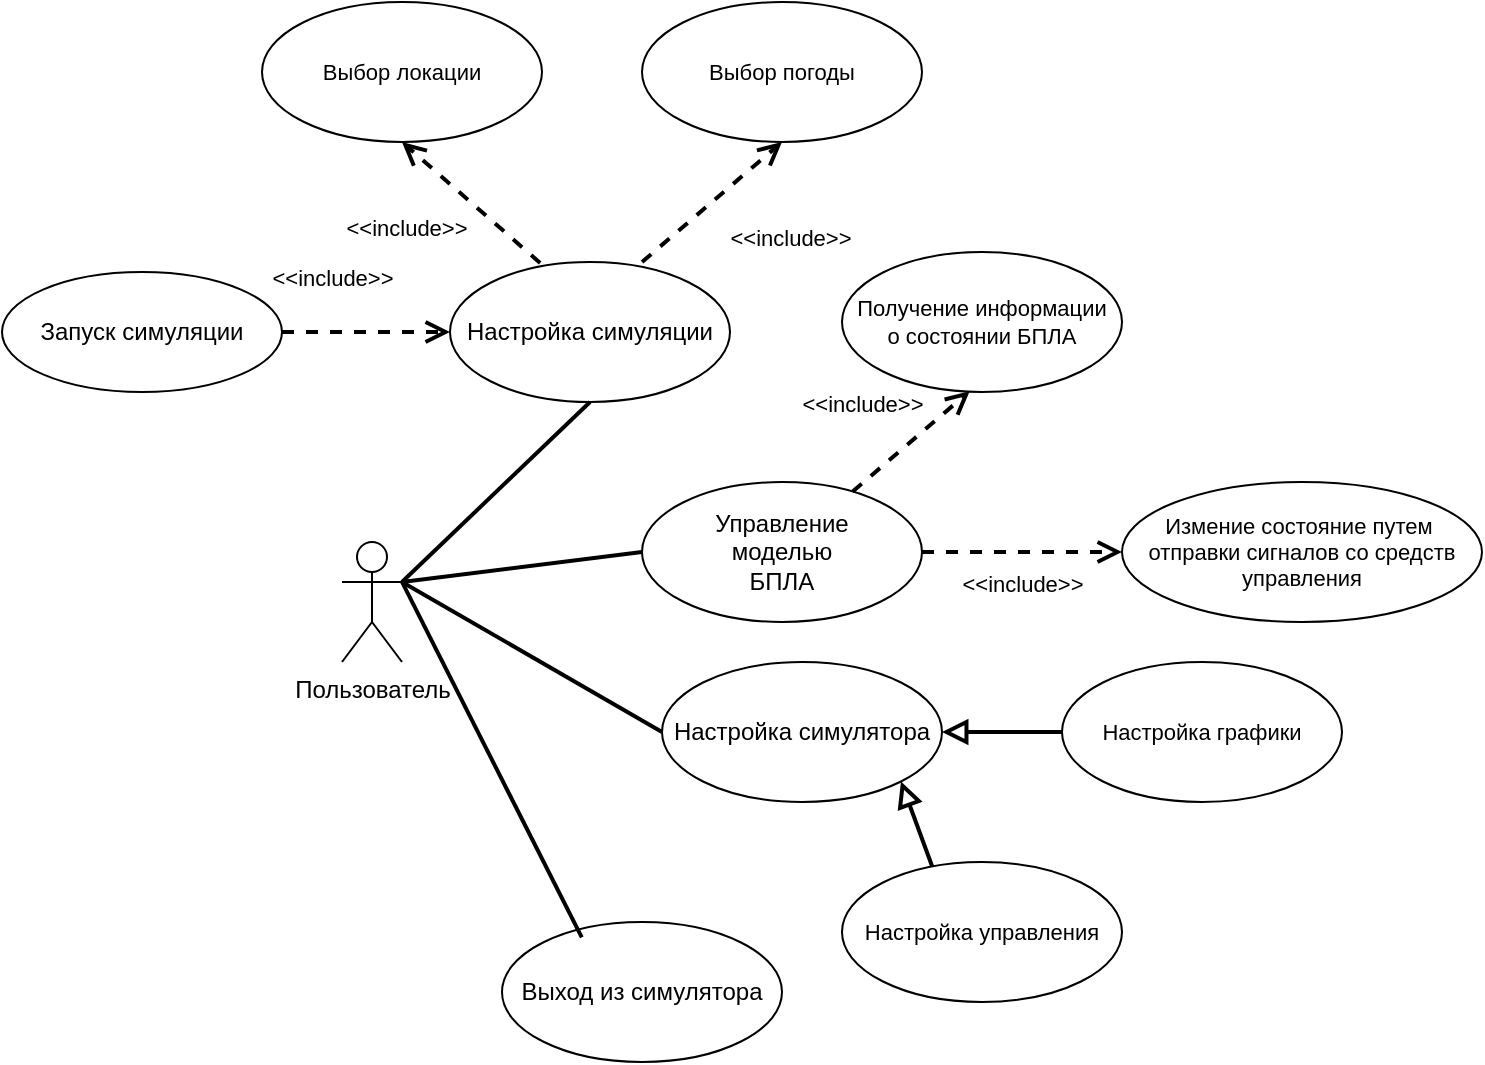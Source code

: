 <mxfile version="24.8.6">
  <diagram name="Страница — 1" id="lok2J7Q3SPJnj0PKkUWq">
    <mxGraphModel dx="2086" dy="682" grid="1" gridSize="10" guides="1" tooltips="1" connect="1" arrows="1" fold="1" page="1" pageScale="1" pageWidth="827" pageHeight="1169" math="0" shadow="0">
      <root>
        <mxCell id="0" />
        <mxCell id="1" parent="0" />
        <mxCell id="0CjZScON2FShfCgsA_2k-40" style="edgeStyle=none;shape=connector;rounded=0;orthogonalLoop=1;jettySize=auto;html=1;exitX=1;exitY=0.333;exitDx=0;exitDy=0;exitPerimeter=0;entryX=0;entryY=0.5;entryDx=0;entryDy=0;strokeColor=default;strokeWidth=2;align=center;verticalAlign=bottom;fontFamily=Helvetica;fontSize=11;fontColor=default;labelBackgroundColor=none;startArrow=none;startFill=0;endArrow=none;endFill=0;endSize=8;" edge="1" parent="1" source="0CjZScON2FShfCgsA_2k-1" target="0CjZScON2FShfCgsA_2k-32">
          <mxGeometry relative="1" as="geometry" />
        </mxCell>
        <mxCell id="0CjZScON2FShfCgsA_2k-47" style="edgeStyle=none;shape=connector;rounded=0;orthogonalLoop=1;jettySize=auto;html=1;exitX=1;exitY=0.333;exitDx=0;exitDy=0;exitPerimeter=0;entryX=0;entryY=0.5;entryDx=0;entryDy=0;strokeColor=default;strokeWidth=2;align=center;verticalAlign=bottom;fontFamily=Helvetica;fontSize=11;fontColor=default;labelBackgroundColor=none;startArrow=none;startFill=0;endArrow=none;endFill=0;endSize=8;" edge="1" parent="1" source="0CjZScON2FShfCgsA_2k-1" target="0CjZScON2FShfCgsA_2k-46">
          <mxGeometry relative="1" as="geometry" />
        </mxCell>
        <mxCell id="0CjZScON2FShfCgsA_2k-1" value="Пользователь" style="shape=umlActor;verticalLabelPosition=bottom;verticalAlign=top;html=1;" vertex="1" parent="1">
          <mxGeometry x="100" y="410" width="30" height="60" as="geometry" />
        </mxCell>
        <mxCell id="0CjZScON2FShfCgsA_2k-2" value="Настройка симуляции" style="ellipse;whiteSpace=wrap;html=1;" vertex="1" parent="1">
          <mxGeometry x="154" y="270" width="140" height="70" as="geometry" />
        </mxCell>
        <mxCell id="0CjZScON2FShfCgsA_2k-18" value="Выбор локации" style="ellipse;whiteSpace=wrap;html=1;fontFamily=Helvetica;fontSize=11;fontColor=default;labelBackgroundColor=none;" vertex="1" parent="1">
          <mxGeometry x="60" y="140" width="140" height="70" as="geometry" />
        </mxCell>
        <mxCell id="0CjZScON2FShfCgsA_2k-20" value="Выбор погоды" style="ellipse;whiteSpace=wrap;html=1;fontFamily=Helvetica;fontSize=11;fontColor=default;labelBackgroundColor=none;" vertex="1" parent="1">
          <mxGeometry x="250" y="140" width="140" height="70" as="geometry" />
        </mxCell>
        <mxCell id="0CjZScON2FShfCgsA_2k-21" value="&amp;lt;&amp;lt;include&amp;gt;&amp;gt;" style="html=1;verticalAlign=bottom;labelBackgroundColor=none;endArrow=open;endFill=0;dashed=1;rounded=0;strokeColor=default;strokeWidth=2;align=center;fontFamily=Helvetica;fontSize=11;fontColor=default;endSize=8;exitX=0.322;exitY=0.007;exitDx=0;exitDy=0;exitPerimeter=0;entryX=0.5;entryY=1;entryDx=0;entryDy=0;" edge="1" parent="1" source="0CjZScON2FShfCgsA_2k-2" target="0CjZScON2FShfCgsA_2k-18">
          <mxGeometry x="0.233" y="38" width="160" relative="1" as="geometry">
            <mxPoint x="160" y="240" as="sourcePoint" />
            <mxPoint x="320" y="240" as="targetPoint" />
            <mxPoint as="offset" />
          </mxGeometry>
        </mxCell>
        <mxCell id="0CjZScON2FShfCgsA_2k-22" value="&amp;lt;&amp;lt;include&amp;gt;&amp;gt;" style="html=1;verticalAlign=bottom;labelBackgroundColor=none;endArrow=open;endFill=0;dashed=1;rounded=0;strokeColor=default;strokeWidth=2;align=center;fontFamily=Helvetica;fontSize=11;fontColor=default;endSize=8;exitX=0.686;exitY=0;exitDx=0;exitDy=0;entryX=0.5;entryY=1;entryDx=0;entryDy=0;curved=0;exitPerimeter=0;" edge="1" parent="1" source="0CjZScON2FShfCgsA_2k-2" target="0CjZScON2FShfCgsA_2k-20">
          <mxGeometry x="0.273" y="-46" width="160" relative="1" as="geometry">
            <mxPoint x="409" y="257" as="sourcePoint" />
            <mxPoint x="240" y="180" as="targetPoint" />
            <mxPoint as="offset" />
          </mxGeometry>
        </mxCell>
        <mxCell id="0CjZScON2FShfCgsA_2k-23" value="Выход из симулятора" style="ellipse;whiteSpace=wrap;html=1;" vertex="1" parent="1">
          <mxGeometry x="180" y="600" width="140" height="70" as="geometry" />
        </mxCell>
        <mxCell id="0CjZScON2FShfCgsA_2k-24" value="" style="endArrow=none;startArrow=none;endFill=0;startFill=0;endSize=8;html=1;verticalAlign=bottom;labelBackgroundColor=none;strokeWidth=2;rounded=0;strokeColor=default;align=center;fontFamily=Helvetica;fontSize=11;fontColor=default;entryX=0.285;entryY=0.11;entryDx=0;entryDy=0;entryPerimeter=0;exitX=1;exitY=0.333;exitDx=0;exitDy=0;exitPerimeter=0;" edge="1" parent="1" source="0CjZScON2FShfCgsA_2k-1" target="0CjZScON2FShfCgsA_2k-23">
          <mxGeometry width="160" relative="1" as="geometry">
            <mxPoint x="140" y="350" as="sourcePoint" />
            <mxPoint x="303" y="258" as="targetPoint" />
          </mxGeometry>
        </mxCell>
        <mxCell id="0CjZScON2FShfCgsA_2k-26" value="Запуск симуляции" style="ellipse;whiteSpace=wrap;html=1;" vertex="1" parent="1">
          <mxGeometry x="-70" y="275" width="140" height="60" as="geometry" />
        </mxCell>
        <mxCell id="0CjZScON2FShfCgsA_2k-30" value="&amp;lt;&amp;lt;include&amp;gt;&amp;gt;" style="html=1;verticalAlign=bottom;labelBackgroundColor=none;endArrow=open;endFill=0;dashed=1;rounded=0;strokeColor=default;strokeWidth=2;align=center;fontFamily=Helvetica;fontSize=11;fontColor=default;endSize=8;entryX=0;entryY=0.5;entryDx=0;entryDy=0;exitX=1;exitY=0.5;exitDx=0;exitDy=0;" edge="1" parent="1" source="0CjZScON2FShfCgsA_2k-26" target="0CjZScON2FShfCgsA_2k-2">
          <mxGeometry x="-0.422" y="18" width="160" relative="1" as="geometry">
            <mxPoint x="70" y="350" as="sourcePoint" />
            <mxPoint x="230" y="350" as="targetPoint" />
            <mxPoint as="offset" />
          </mxGeometry>
        </mxCell>
        <mxCell id="0CjZScON2FShfCgsA_2k-32" value="Настройка симулятора" style="ellipse;whiteSpace=wrap;html=1;" vertex="1" parent="1">
          <mxGeometry x="260" y="470" width="140" height="70" as="geometry" />
        </mxCell>
        <mxCell id="0CjZScON2FShfCgsA_2k-45" style="edgeStyle=none;shape=connector;rounded=0;orthogonalLoop=1;jettySize=auto;html=1;exitX=0.5;exitY=1;exitDx=0;exitDy=0;entryX=1;entryY=1;entryDx=0;entryDy=0;strokeColor=default;strokeWidth=2;align=center;verticalAlign=bottom;fontFamily=Helvetica;fontSize=11;fontColor=default;labelBackgroundColor=none;startArrow=none;startFill=0;endArrow=block;endFill=0;endSize=8;" edge="1" parent="1" source="0CjZScON2FShfCgsA_2k-33" target="0CjZScON2FShfCgsA_2k-32">
          <mxGeometry relative="1" as="geometry" />
        </mxCell>
        <mxCell id="0CjZScON2FShfCgsA_2k-33" value="Настройка управления" style="ellipse;whiteSpace=wrap;html=1;fontFamily=Helvetica;fontSize=11;fontColor=default;labelBackgroundColor=none;" vertex="1" parent="1">
          <mxGeometry x="350" y="570" width="140" height="70" as="geometry" />
        </mxCell>
        <mxCell id="0CjZScON2FShfCgsA_2k-44" style="edgeStyle=none;shape=connector;rounded=0;orthogonalLoop=1;jettySize=auto;html=1;exitX=0;exitY=0.5;exitDx=0;exitDy=0;strokeColor=default;strokeWidth=2;align=center;verticalAlign=bottom;fontFamily=Helvetica;fontSize=11;fontColor=default;labelBackgroundColor=none;startArrow=none;startFill=0;endArrow=block;endFill=0;endSize=8;" edge="1" parent="1" source="0CjZScON2FShfCgsA_2k-34" target="0CjZScON2FShfCgsA_2k-32">
          <mxGeometry relative="1" as="geometry" />
        </mxCell>
        <mxCell id="0CjZScON2FShfCgsA_2k-34" value="Настройка графики" style="ellipse;whiteSpace=wrap;html=1;fontFamily=Helvetica;fontSize=11;fontColor=default;labelBackgroundColor=none;" vertex="1" parent="1">
          <mxGeometry x="460" y="470" width="140" height="70" as="geometry" />
        </mxCell>
        <mxCell id="0CjZScON2FShfCgsA_2k-46" value="Управление&lt;br&gt;моделью&lt;div&gt;БПЛА&lt;/div&gt;" style="ellipse;whiteSpace=wrap;html=1;" vertex="1" parent="1">
          <mxGeometry x="250" y="380" width="140" height="70" as="geometry" />
        </mxCell>
        <mxCell id="0CjZScON2FShfCgsA_2k-49" style="edgeStyle=none;shape=connector;rounded=0;orthogonalLoop=1;jettySize=auto;html=1;exitX=1;exitY=0.333;exitDx=0;exitDy=0;exitPerimeter=0;entryX=0.5;entryY=1;entryDx=0;entryDy=0;strokeColor=default;strokeWidth=2;align=center;verticalAlign=bottom;fontFamily=Helvetica;fontSize=11;fontColor=default;labelBackgroundColor=none;startArrow=none;startFill=0;endArrow=none;endFill=0;endSize=8;" edge="1" parent="1" source="0CjZScON2FShfCgsA_2k-1" target="0CjZScON2FShfCgsA_2k-2">
          <mxGeometry relative="1" as="geometry">
            <mxPoint x="90" y="335" as="sourcePoint" />
            <mxPoint x="220" y="410" as="targetPoint" />
          </mxGeometry>
        </mxCell>
        <mxCell id="0CjZScON2FShfCgsA_2k-52" value="&amp;lt;&amp;lt;include&amp;gt;&amp;gt;" style="html=1;verticalAlign=bottom;labelBackgroundColor=none;endArrow=open;endFill=0;dashed=1;rounded=0;strokeColor=default;strokeWidth=2;align=center;fontFamily=Helvetica;fontSize=11;fontColor=default;endSize=8;curved=0;entryX=0.456;entryY=0.994;entryDx=0;entryDy=0;entryPerimeter=0;" edge="1" parent="1" source="0CjZScON2FShfCgsA_2k-46" target="0CjZScON2FShfCgsA_2k-53">
          <mxGeometry x="-0.32" y="23" width="160" relative="1" as="geometry">
            <mxPoint x="385" y="370" as="sourcePoint" />
            <mxPoint x="420" y="330" as="targetPoint" />
            <mxPoint as="offset" />
          </mxGeometry>
        </mxCell>
        <mxCell id="0CjZScON2FShfCgsA_2k-53" value="Получение информации&lt;div&gt;о состоянии БПЛА&lt;/div&gt;" style="ellipse;whiteSpace=wrap;html=1;fontFamily=Helvetica;fontSize=11;fontColor=default;labelBackgroundColor=none;" vertex="1" parent="1">
          <mxGeometry x="350" y="265" width="140" height="70" as="geometry" />
        </mxCell>
        <mxCell id="0CjZScON2FShfCgsA_2k-54" value="&amp;lt;&amp;lt;include&amp;gt;&amp;gt;" style="html=1;verticalAlign=bottom;labelBackgroundColor=none;endArrow=open;endFill=0;dashed=1;rounded=0;strokeColor=default;strokeWidth=2;align=center;fontFamily=Helvetica;fontSize=11;fontColor=default;endSize=8;curved=0;entryX=0;entryY=0.5;entryDx=0;entryDy=0;exitX=1;exitY=0.5;exitDx=0;exitDy=0;" edge="1" parent="1" target="0CjZScON2FShfCgsA_2k-55" source="0CjZScON2FShfCgsA_2k-46">
          <mxGeometry y="-25" width="160" relative="1" as="geometry">
            <mxPoint x="465" y="450" as="sourcePoint" />
            <mxPoint x="530" y="395" as="targetPoint" />
            <mxPoint as="offset" />
          </mxGeometry>
        </mxCell>
        <mxCell id="0CjZScON2FShfCgsA_2k-55" value="Измение состояние путем&amp;nbsp;&lt;div&gt;отправки сигналов со средств управления&lt;/div&gt;" style="ellipse;whiteSpace=wrap;html=1;fontFamily=Helvetica;fontSize=11;fontColor=default;labelBackgroundColor=none;" vertex="1" parent="1">
          <mxGeometry x="490" y="380" width="180" height="70" as="geometry" />
        </mxCell>
      </root>
    </mxGraphModel>
  </diagram>
</mxfile>
